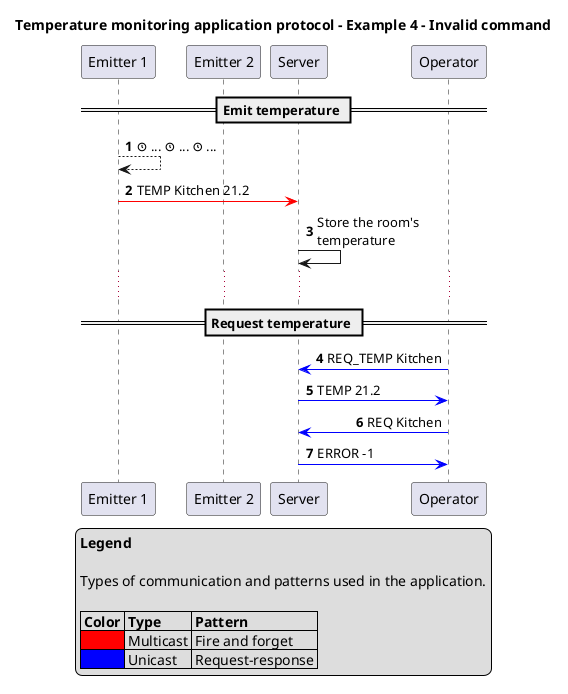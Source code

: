@startuml temperature-monitoring-application-protocol-example-4-invalid-command
skinparam boxPadding 100
skinparam maxMessageSize 150
skinparam noteTextAlignment center
skinparam sequenceMessageAlign direction
skinparam wrapWidth 250
autonumber

!pragma teoz true

title "Temperature monitoring application protocol - Example 4 - Invalid command"

participant "Emitter 1" as e1
participant "Emitter 2" as e2
participant "Server" as s
participant "Operator" as o

== Emit temperature ==

e1 --> e1: <&clock> ... <&clock> ... <&clock> ...
e1 -[#red]> s: TEMP Kitchen 21.2
s -> s: Store the room's temperature

...

== Request temperature ==

o -[#blue]> s: REQ_TEMP Kitchen
s -[#blue]> o: TEMP 21.2

o -[#blue]> s: REQ Kitchen
s -[#blue]> o: ERROR -1

legend
**Legend**

Types of communication and patterns used in the application.

| **Color** | **Type**  | **Pattern**      |
| <#red>    | Multicast | Fire and forget  |
| <#blue>   | Unicast   | Request-response |
endlegend

@enduml
